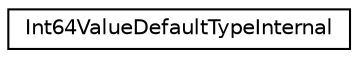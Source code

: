 digraph "类继承关系图"
{
 // LATEX_PDF_SIZE
  edge [fontname="Helvetica",fontsize="10",labelfontname="Helvetica",labelfontsize="10"];
  node [fontname="Helvetica",fontsize="10",shape=record];
  rankdir="LR";
  Node0 [label="Int64ValueDefaultTypeInternal",height=0.2,width=0.4,color="black", fillcolor="white", style="filled",URL="$structInt64ValueDefaultTypeInternal.html",tooltip=" "];
}

